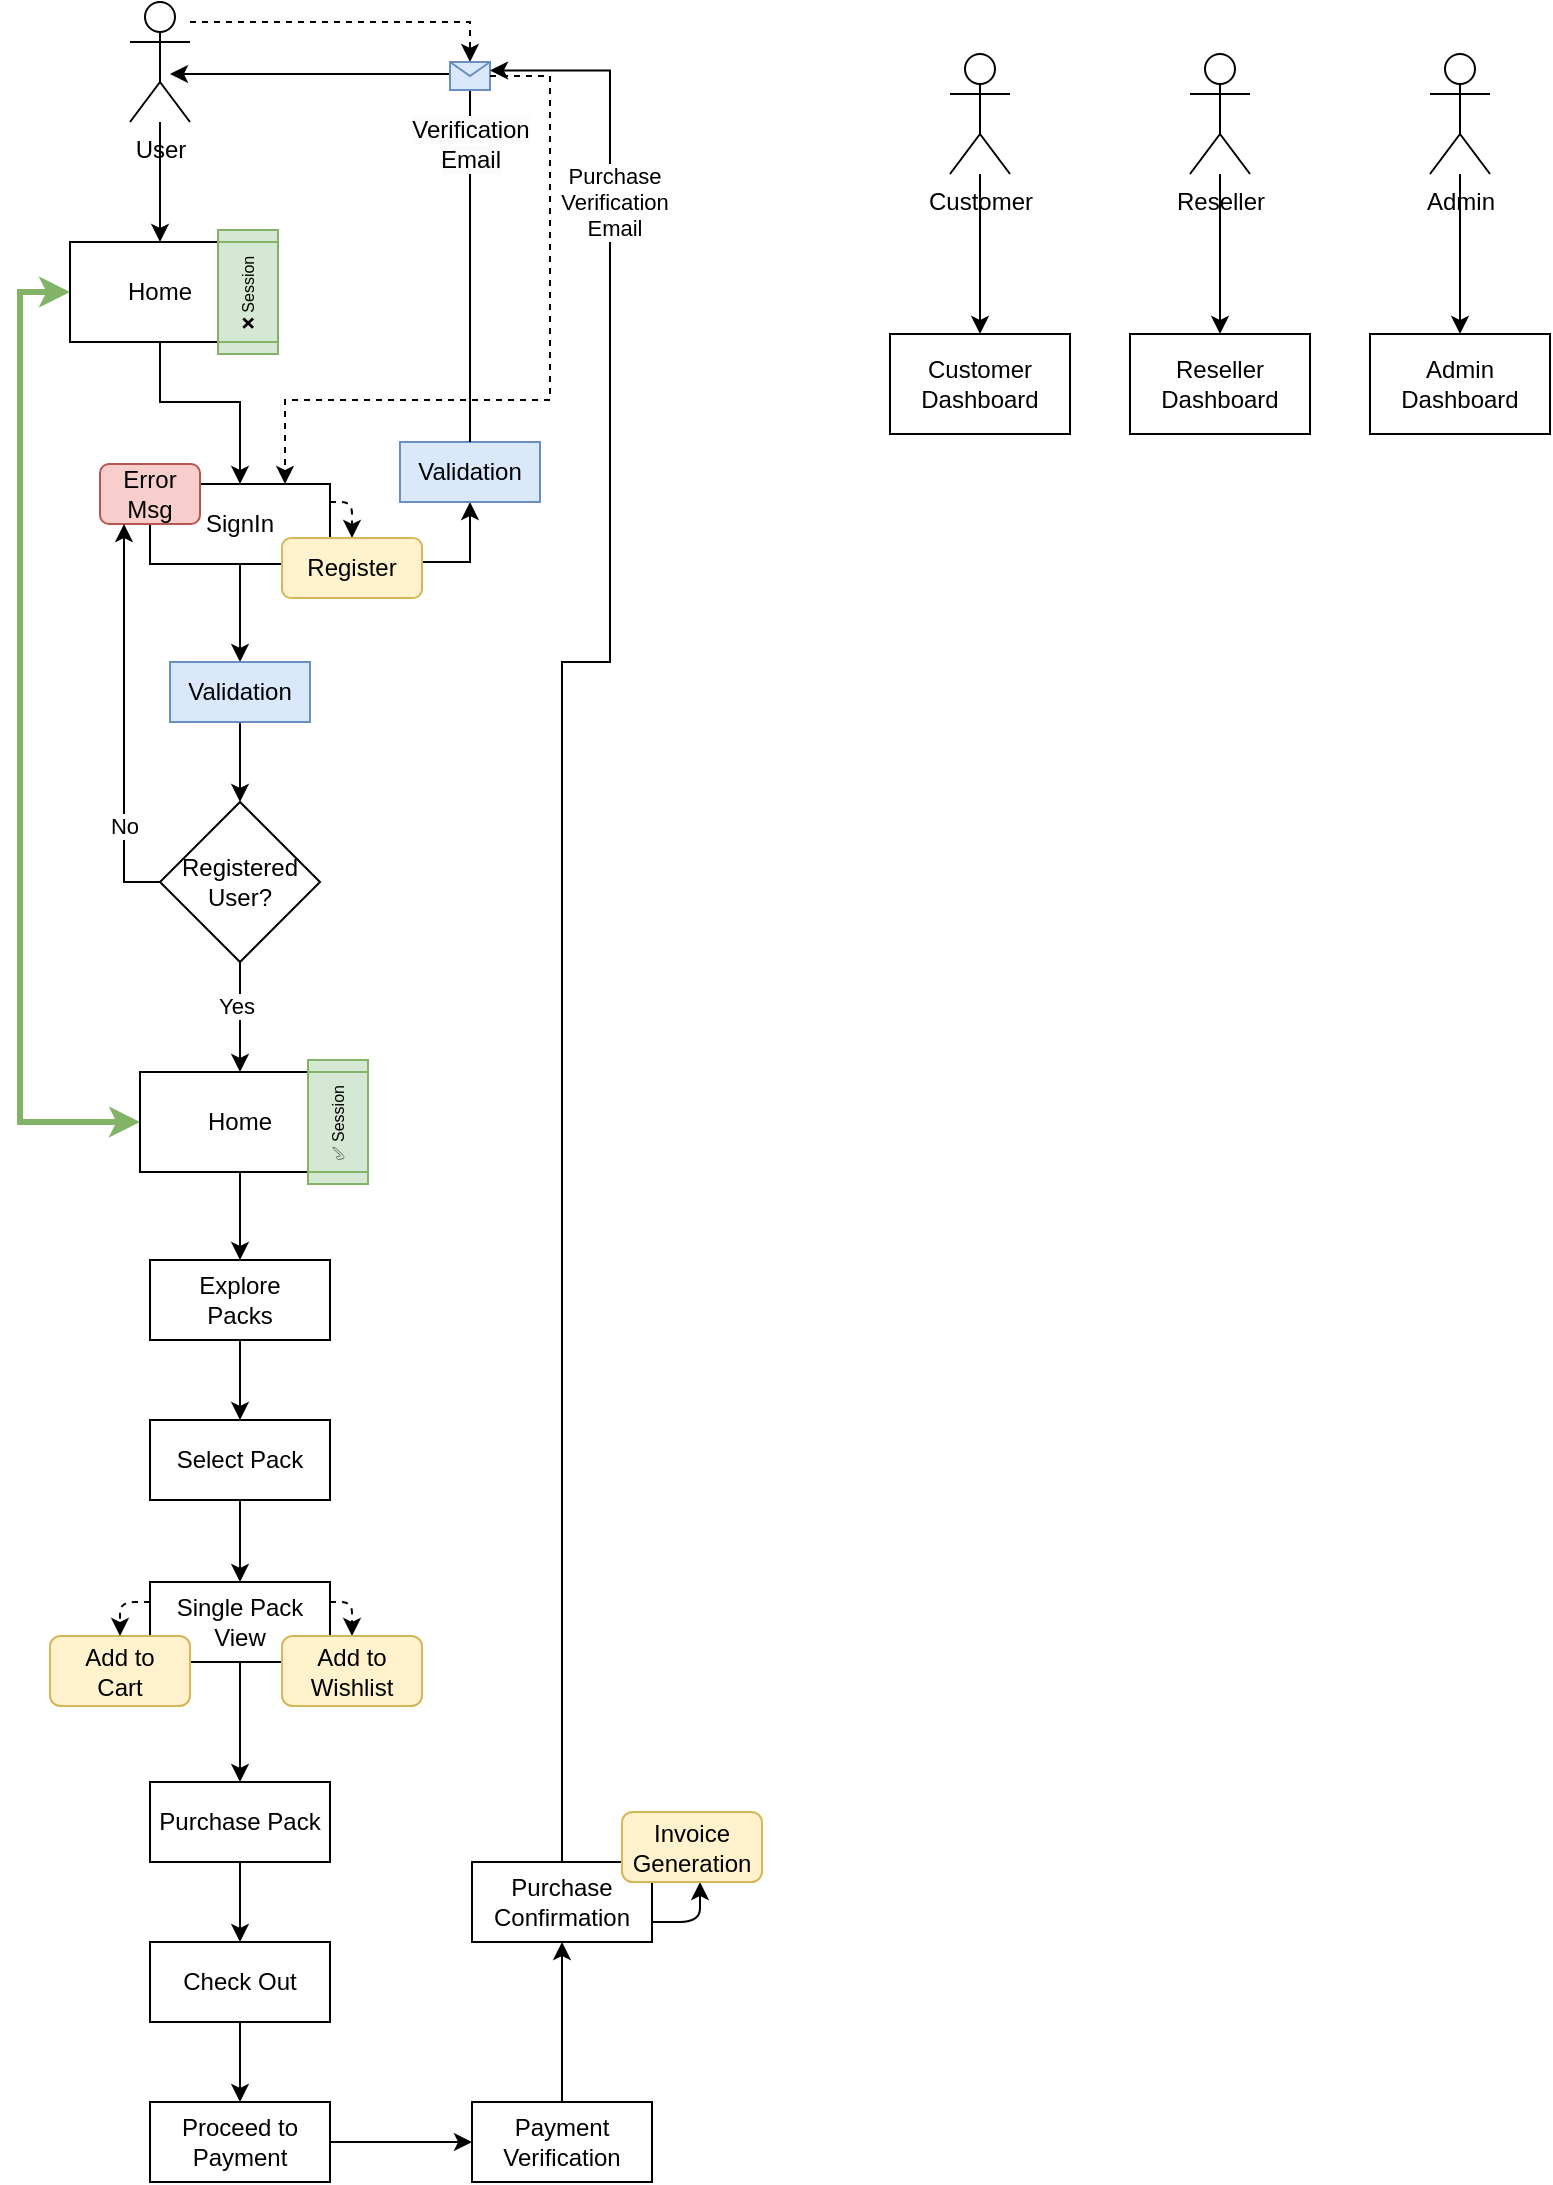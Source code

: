 <mxfile version="24.5.2" type="github">
  <diagram name="Page-1" id="_aQesUKbzHa6x40FF3ub">
    <mxGraphModel dx="2390" dy="1378" grid="1" gridSize="10" guides="1" tooltips="1" connect="1" arrows="1" fold="1" page="1" pageScale="1" pageWidth="827" pageHeight="1169" math="0" shadow="0">
      <root>
        <mxCell id="0" />
        <mxCell id="1" parent="0" />
        <mxCell id="apYx_cAYS3KFg23TpdSB-15" style="edgeStyle=orthogonalEdgeStyle;rounded=0;orthogonalLoop=1;jettySize=auto;html=1;dashed=1;" edge="1" parent="1" source="apYx_cAYS3KFg23TpdSB-1" target="apYx_cAYS3KFg23TpdSB-13">
          <mxGeometry relative="1" as="geometry">
            <mxPoint x="140" y="40" as="sourcePoint" />
            <Array as="points">
              <mxPoint x="240" y="40" />
            </Array>
          </mxGeometry>
        </mxCell>
        <mxCell id="apYx_cAYS3KFg23TpdSB-20" value="" style="edgeStyle=orthogonalEdgeStyle;rounded=0;orthogonalLoop=1;jettySize=auto;html=1;" edge="1" parent="1" source="apYx_cAYS3KFg23TpdSB-1" target="apYx_cAYS3KFg23TpdSB-19">
          <mxGeometry relative="1" as="geometry" />
        </mxCell>
        <mxCell id="apYx_cAYS3KFg23TpdSB-1" value="User" style="shape=umlActor;verticalLabelPosition=bottom;verticalAlign=top;html=1;outlineConnect=0;" vertex="1" parent="1">
          <mxGeometry x="70" y="30" width="30" height="60" as="geometry" />
        </mxCell>
        <mxCell id="apYx_cAYS3KFg23TpdSB-52" value="" style="edgeStyle=orthogonalEdgeStyle;rounded=0;orthogonalLoop=1;jettySize=auto;html=1;" edge="1" parent="1" source="apYx_cAYS3KFg23TpdSB-2" target="apYx_cAYS3KFg23TpdSB-44">
          <mxGeometry relative="1" as="geometry" />
        </mxCell>
        <mxCell id="apYx_cAYS3KFg23TpdSB-2" value="Reseller" style="shape=umlActor;verticalLabelPosition=bottom;verticalAlign=top;html=1;outlineConnect=0;" vertex="1" parent="1">
          <mxGeometry x="600" y="56" width="30" height="60" as="geometry" />
        </mxCell>
        <mxCell id="apYx_cAYS3KFg23TpdSB-53" value="" style="edgeStyle=orthogonalEdgeStyle;rounded=0;orthogonalLoop=1;jettySize=auto;html=1;" edge="1" parent="1" source="apYx_cAYS3KFg23TpdSB-3" target="apYx_cAYS3KFg23TpdSB-45">
          <mxGeometry relative="1" as="geometry" />
        </mxCell>
        <mxCell id="apYx_cAYS3KFg23TpdSB-3" value="Admin" style="shape=umlActor;verticalLabelPosition=bottom;verticalAlign=top;html=1;outlineConnect=0;" vertex="1" parent="1">
          <mxGeometry x="720" y="56" width="30" height="60" as="geometry" />
        </mxCell>
        <mxCell id="apYx_cAYS3KFg23TpdSB-7" style="edgeStyle=orthogonalEdgeStyle;rounded=1;orthogonalLoop=1;jettySize=auto;html=1;curved=0;dashed=1;" edge="1" parent="1" source="apYx_cAYS3KFg23TpdSB-4" target="apYx_cAYS3KFg23TpdSB-6">
          <mxGeometry relative="1" as="geometry">
            <Array as="points">
              <mxPoint x="181" y="280" />
            </Array>
          </mxGeometry>
        </mxCell>
        <mxCell id="apYx_cAYS3KFg23TpdSB-23" value="" style="edgeStyle=orthogonalEdgeStyle;rounded=0;orthogonalLoop=1;jettySize=auto;html=1;" edge="1" parent="1" source="apYx_cAYS3KFg23TpdSB-4" target="apYx_cAYS3KFg23TpdSB-22">
          <mxGeometry relative="1" as="geometry" />
        </mxCell>
        <mxCell id="apYx_cAYS3KFg23TpdSB-4" value="SignIn" style="rounded=0;whiteSpace=wrap;html=1;" vertex="1" parent="1">
          <mxGeometry x="80" y="271" width="90" height="40" as="geometry" />
        </mxCell>
        <mxCell id="apYx_cAYS3KFg23TpdSB-9" style="edgeStyle=orthogonalEdgeStyle;rounded=0;orthogonalLoop=1;jettySize=auto;html=1;entryX=0.5;entryY=1;entryDx=0;entryDy=0;" edge="1" parent="1" source="apYx_cAYS3KFg23TpdSB-6" target="apYx_cAYS3KFg23TpdSB-8">
          <mxGeometry relative="1" as="geometry">
            <mxPoint x="221" y="310" as="sourcePoint" />
            <Array as="points">
              <mxPoint x="240" y="310" />
            </Array>
          </mxGeometry>
        </mxCell>
        <mxCell id="apYx_cAYS3KFg23TpdSB-6" value="Register" style="rounded=1;whiteSpace=wrap;html=1;fillColor=#fff2cc;strokeColor=#d6b656;" vertex="1" parent="1">
          <mxGeometry x="146" y="298" width="70" height="30" as="geometry" />
        </mxCell>
        <mxCell id="apYx_cAYS3KFg23TpdSB-8" value="Validation" style="rounded=0;whiteSpace=wrap;html=1;fillColor=#dae8fc;strokeColor=#6c8ebf;" vertex="1" parent="1">
          <mxGeometry x="205" y="250" width="70" height="30" as="geometry" />
        </mxCell>
        <mxCell id="apYx_cAYS3KFg23TpdSB-12" value="" style="endArrow=classic;html=1;rounded=0;exitX=0.5;exitY=0;exitDx=0;exitDy=0;" edge="1" parent="1" source="apYx_cAYS3KFg23TpdSB-8">
          <mxGeometry relative="1" as="geometry">
            <mxPoint x="240" y="240" as="sourcePoint" />
            <mxPoint x="90" y="66" as="targetPoint" />
            <Array as="points">
              <mxPoint x="240" y="66" />
            </Array>
          </mxGeometry>
        </mxCell>
        <mxCell id="apYx_cAYS3KFg23TpdSB-13" value="" style="shape=message;html=1;outlineConnect=0;fillColor=#dae8fc;strokeColor=#6c8ebf;" vertex="1" parent="apYx_cAYS3KFg23TpdSB-12">
          <mxGeometry width="20" height="14" relative="1" as="geometry">
            <mxPoint x="-10" y="-23" as="offset" />
          </mxGeometry>
        </mxCell>
        <mxCell id="apYx_cAYS3KFg23TpdSB-14" value="&lt;span style=&quot;font-size: 12px; white-space: normal; background-color: rgb(251, 251, 251);&quot;&gt;Verification Email&lt;/span&gt;" style="edgeLabel;html=1;align=center;verticalAlign=middle;resizable=0;points=[];" vertex="1" connectable="0" parent="apYx_cAYS3KFg23TpdSB-12">
          <mxGeometry x="-0.208" relative="1" as="geometry">
            <mxPoint y="-17" as="offset" />
          </mxGeometry>
        </mxCell>
        <mxCell id="apYx_cAYS3KFg23TpdSB-18" style="edgeStyle=orthogonalEdgeStyle;rounded=0;orthogonalLoop=1;jettySize=auto;html=1;entryX=0.75;entryY=0;entryDx=0;entryDy=0;dashed=1;exitX=1;exitY=0.5;exitDx=0;exitDy=0;" edge="1" parent="1" source="apYx_cAYS3KFg23TpdSB-13" target="apYx_cAYS3KFg23TpdSB-4">
          <mxGeometry relative="1" as="geometry">
            <mxPoint x="220" y="250" as="sourcePoint" />
            <Array as="points">
              <mxPoint x="280" y="67" />
              <mxPoint x="280" y="229" />
              <mxPoint x="148" y="229" />
            </Array>
          </mxGeometry>
        </mxCell>
        <mxCell id="apYx_cAYS3KFg23TpdSB-21" value="" style="edgeStyle=orthogonalEdgeStyle;rounded=0;orthogonalLoop=1;jettySize=auto;html=1;" edge="1" parent="1" source="apYx_cAYS3KFg23TpdSB-19" target="apYx_cAYS3KFg23TpdSB-4">
          <mxGeometry relative="1" as="geometry">
            <Array as="points">
              <mxPoint x="85" y="230" />
              <mxPoint x="125" y="230" />
            </Array>
          </mxGeometry>
        </mxCell>
        <mxCell id="apYx_cAYS3KFg23TpdSB-37" style="edgeStyle=orthogonalEdgeStyle;rounded=0;orthogonalLoop=1;jettySize=auto;html=1;entryX=0;entryY=0.5;entryDx=0;entryDy=0;curved=0;fillColor=#d5e8d4;strokeColor=#82b366;startArrow=classic;startFill=1;strokeWidth=3;" edge="1" parent="1" source="apYx_cAYS3KFg23TpdSB-19" target="apYx_cAYS3KFg23TpdSB-36">
          <mxGeometry relative="1" as="geometry">
            <Array as="points">
              <mxPoint x="15" y="175" />
              <mxPoint x="15" y="590" />
            </Array>
          </mxGeometry>
        </mxCell>
        <mxCell id="apYx_cAYS3KFg23TpdSB-19" value="Home" style="rounded=0;whiteSpace=wrap;html=1;" vertex="1" parent="1">
          <mxGeometry x="40" y="150" width="90" height="50" as="geometry" />
        </mxCell>
        <mxCell id="apYx_cAYS3KFg23TpdSB-26" value="" style="edgeStyle=orthogonalEdgeStyle;rounded=0;orthogonalLoop=1;jettySize=auto;html=1;" edge="1" parent="1" source="apYx_cAYS3KFg23TpdSB-22" target="apYx_cAYS3KFg23TpdSB-25">
          <mxGeometry relative="1" as="geometry" />
        </mxCell>
        <mxCell id="apYx_cAYS3KFg23TpdSB-22" value="Validation" style="rounded=0;whiteSpace=wrap;html=1;fillColor=#dae8fc;strokeColor=#6c8ebf;" vertex="1" parent="1">
          <mxGeometry x="90" y="360" width="70" height="30" as="geometry" />
        </mxCell>
        <mxCell id="apYx_cAYS3KFg23TpdSB-27" value="" style="edgeStyle=orthogonalEdgeStyle;rounded=0;orthogonalLoop=1;jettySize=auto;html=1;entryX=0.5;entryY=0;entryDx=0;entryDy=0;" edge="1" parent="1" source="apYx_cAYS3KFg23TpdSB-25" target="apYx_cAYS3KFg23TpdSB-36">
          <mxGeometry relative="1" as="geometry" />
        </mxCell>
        <mxCell id="apYx_cAYS3KFg23TpdSB-28" value="Yes" style="edgeLabel;html=1;align=center;verticalAlign=middle;resizable=0;points=[];" vertex="1" connectable="0" parent="apYx_cAYS3KFg23TpdSB-27">
          <mxGeometry x="-0.181" relative="1" as="geometry">
            <mxPoint x="-2" y="-1" as="offset" />
          </mxGeometry>
        </mxCell>
        <mxCell id="apYx_cAYS3KFg23TpdSB-25" value="Registered User?" style="rhombus;whiteSpace=wrap;html=1;" vertex="1" parent="1">
          <mxGeometry x="85" y="430" width="80" height="80" as="geometry" />
        </mxCell>
        <mxCell id="apYx_cAYS3KFg23TpdSB-32" value="Error Msg" style="rounded=1;whiteSpace=wrap;html=1;fillColor=#f8cecc;strokeColor=#b85450;" vertex="1" parent="1">
          <mxGeometry x="55" y="261" width="50" height="30" as="geometry" />
        </mxCell>
        <mxCell id="apYx_cAYS3KFg23TpdSB-33" style="edgeStyle=orthogonalEdgeStyle;rounded=0;orthogonalLoop=1;jettySize=auto;html=1;entryX=0.25;entryY=1;entryDx=0;entryDy=0;" edge="1" parent="1" source="apYx_cAYS3KFg23TpdSB-25" target="apYx_cAYS3KFg23TpdSB-32">
          <mxGeometry relative="1" as="geometry">
            <Array as="points">
              <mxPoint x="67" y="470" />
              <mxPoint x="67" y="291" />
            </Array>
          </mxGeometry>
        </mxCell>
        <mxCell id="apYx_cAYS3KFg23TpdSB-35" value="No" style="edgeLabel;html=1;align=center;verticalAlign=middle;resizable=0;points=[];" vertex="1" connectable="0" parent="apYx_cAYS3KFg23TpdSB-33">
          <mxGeometry x="-0.327" relative="1" as="geometry">
            <mxPoint y="20" as="offset" />
          </mxGeometry>
        </mxCell>
        <mxCell id="apYx_cAYS3KFg23TpdSB-56" value="" style="edgeStyle=orthogonalEdgeStyle;rounded=0;orthogonalLoop=1;jettySize=auto;html=1;entryX=0.5;entryY=0;entryDx=0;entryDy=0;" edge="1" parent="1" source="apYx_cAYS3KFg23TpdSB-36" target="apYx_cAYS3KFg23TpdSB-57">
          <mxGeometry relative="1" as="geometry">
            <mxPoint x="125" y="695" as="targetPoint" />
          </mxGeometry>
        </mxCell>
        <mxCell id="apYx_cAYS3KFg23TpdSB-36" value="Home" style="rounded=0;whiteSpace=wrap;html=1;" vertex="1" parent="1">
          <mxGeometry x="75" y="565" width="100" height="50" as="geometry" />
        </mxCell>
        <mxCell id="apYx_cAYS3KFg23TpdSB-39" value="Customer&lt;div&gt;Dashboard&lt;/div&gt;" style="rounded=0;whiteSpace=wrap;html=1;" vertex="1" parent="1">
          <mxGeometry x="450" y="196" width="90" height="50" as="geometry" />
        </mxCell>
        <mxCell id="apYx_cAYS3KFg23TpdSB-41" value="&lt;p style=&quot;line-height: 70%;&quot;&gt;&lt;font style=&quot;font-size: 8px;&quot;&gt;❌ Session&lt;/font&gt;&lt;/p&gt;" style="shape=process;whiteSpace=wrap;html=1;backgroundOutline=1;fillColor=#d5e8d4;strokeColor=#82b366;rotation=-90;" vertex="1" parent="1">
          <mxGeometry x="98" y="160" width="62" height="30" as="geometry" />
        </mxCell>
        <mxCell id="apYx_cAYS3KFg23TpdSB-42" value="&lt;p style=&quot;line-height: 70%;&quot;&gt;&lt;font style=&quot;font-size: 8px;&quot;&gt;✅ Session&lt;/font&gt;&lt;/p&gt;" style="shape=process;whiteSpace=wrap;html=1;backgroundOutline=1;fillColor=#d5e8d4;strokeColor=#82b366;rotation=-90;" vertex="1" parent="1">
          <mxGeometry x="143" y="575" width="62" height="30" as="geometry" />
        </mxCell>
        <mxCell id="apYx_cAYS3KFg23TpdSB-51" value="" style="edgeStyle=orthogonalEdgeStyle;rounded=0;orthogonalLoop=1;jettySize=auto;html=1;" edge="1" parent="1" source="apYx_cAYS3KFg23TpdSB-43" target="apYx_cAYS3KFg23TpdSB-39">
          <mxGeometry relative="1" as="geometry" />
        </mxCell>
        <mxCell id="apYx_cAYS3KFg23TpdSB-43" value="Customer" style="shape=umlActor;verticalLabelPosition=bottom;verticalAlign=top;html=1;outlineConnect=0;" vertex="1" parent="1">
          <mxGeometry x="480" y="56" width="30" height="60" as="geometry" />
        </mxCell>
        <mxCell id="apYx_cAYS3KFg23TpdSB-44" value="Reseller&lt;div&gt;Dashboard&lt;/div&gt;" style="rounded=0;whiteSpace=wrap;html=1;" vertex="1" parent="1">
          <mxGeometry x="570" y="196" width="90" height="50" as="geometry" />
        </mxCell>
        <mxCell id="apYx_cAYS3KFg23TpdSB-45" value="Admin&lt;div&gt;Dashboard&lt;/div&gt;" style="rounded=0;whiteSpace=wrap;html=1;" vertex="1" parent="1">
          <mxGeometry x="690" y="196" width="90" height="50" as="geometry" />
        </mxCell>
        <mxCell id="apYx_cAYS3KFg23TpdSB-59" value="" style="edgeStyle=orthogonalEdgeStyle;rounded=0;orthogonalLoop=1;jettySize=auto;html=1;" edge="1" parent="1" source="apYx_cAYS3KFg23TpdSB-57" target="apYx_cAYS3KFg23TpdSB-58">
          <mxGeometry relative="1" as="geometry" />
        </mxCell>
        <mxCell id="apYx_cAYS3KFg23TpdSB-57" value="Explore&lt;div&gt;Packs&lt;/div&gt;" style="rounded=0;whiteSpace=wrap;html=1;" vertex="1" parent="1">
          <mxGeometry x="80" y="659" width="90" height="40" as="geometry" />
        </mxCell>
        <mxCell id="apYx_cAYS3KFg23TpdSB-61" value="" style="edgeStyle=orthogonalEdgeStyle;rounded=0;orthogonalLoop=1;jettySize=auto;html=1;" edge="1" parent="1" source="apYx_cAYS3KFg23TpdSB-58" target="apYx_cAYS3KFg23TpdSB-60">
          <mxGeometry relative="1" as="geometry" />
        </mxCell>
        <mxCell id="apYx_cAYS3KFg23TpdSB-58" value="Select Pack" style="rounded=0;whiteSpace=wrap;html=1;" vertex="1" parent="1">
          <mxGeometry x="80" y="739" width="90" height="40" as="geometry" />
        </mxCell>
        <mxCell id="apYx_cAYS3KFg23TpdSB-63" style="edgeStyle=orthogonalEdgeStyle;rounded=1;orthogonalLoop=1;jettySize=auto;html=1;entryX=0.5;entryY=0;entryDx=0;entryDy=0;curved=0;dashed=1;" edge="1" parent="1" source="apYx_cAYS3KFg23TpdSB-60" target="apYx_cAYS3KFg23TpdSB-62">
          <mxGeometry relative="1" as="geometry">
            <Array as="points">
              <mxPoint x="181" y="830" />
            </Array>
          </mxGeometry>
        </mxCell>
        <mxCell id="apYx_cAYS3KFg23TpdSB-67" value="" style="edgeStyle=orthogonalEdgeStyle;rounded=0;orthogonalLoop=1;jettySize=auto;html=1;" edge="1" parent="1" source="apYx_cAYS3KFg23TpdSB-60" target="apYx_cAYS3KFg23TpdSB-66">
          <mxGeometry relative="1" as="geometry" />
        </mxCell>
        <mxCell id="apYx_cAYS3KFg23TpdSB-60" value="Single Pack View" style="rounded=0;whiteSpace=wrap;html=1;" vertex="1" parent="1">
          <mxGeometry x="80" y="820" width="90" height="40" as="geometry" />
        </mxCell>
        <mxCell id="apYx_cAYS3KFg23TpdSB-62" value="Add to Wishlist" style="rounded=1;whiteSpace=wrap;html=1;fillColor=#fff2cc;strokeColor=#d6b656;" vertex="1" parent="1">
          <mxGeometry x="146" y="847" width="70" height="35" as="geometry" />
        </mxCell>
        <mxCell id="apYx_cAYS3KFg23TpdSB-64" value="Add to&lt;div&gt;Cart&lt;/div&gt;" style="rounded=1;whiteSpace=wrap;html=1;fillColor=#fff2cc;strokeColor=#d6b656;" vertex="1" parent="1">
          <mxGeometry x="30" y="847" width="70" height="35" as="geometry" />
        </mxCell>
        <mxCell id="apYx_cAYS3KFg23TpdSB-65" style="edgeStyle=orthogonalEdgeStyle;rounded=1;orthogonalLoop=1;jettySize=auto;html=1;entryX=0.5;entryY=0;entryDx=0;entryDy=0;curved=0;dashed=1;exitX=0;exitY=0.25;exitDx=0;exitDy=0;" edge="1" parent="1" source="apYx_cAYS3KFg23TpdSB-60" target="apYx_cAYS3KFg23TpdSB-64">
          <mxGeometry relative="1" as="geometry">
            <mxPoint x="180" y="840" as="sourcePoint" />
            <mxPoint x="191" y="855" as="targetPoint" />
            <Array as="points">
              <mxPoint x="65" y="830" />
            </Array>
          </mxGeometry>
        </mxCell>
        <mxCell id="apYx_cAYS3KFg23TpdSB-69" value="" style="edgeStyle=orthogonalEdgeStyle;rounded=0;orthogonalLoop=1;jettySize=auto;html=1;" edge="1" parent="1" source="apYx_cAYS3KFg23TpdSB-66" target="apYx_cAYS3KFg23TpdSB-68">
          <mxGeometry relative="1" as="geometry" />
        </mxCell>
        <mxCell id="apYx_cAYS3KFg23TpdSB-66" value="Purchase Pack" style="rounded=0;whiteSpace=wrap;html=1;" vertex="1" parent="1">
          <mxGeometry x="80" y="920" width="90" height="40" as="geometry" />
        </mxCell>
        <mxCell id="apYx_cAYS3KFg23TpdSB-71" value="" style="edgeStyle=orthogonalEdgeStyle;rounded=0;orthogonalLoop=1;jettySize=auto;html=1;" edge="1" parent="1" source="apYx_cAYS3KFg23TpdSB-68" target="apYx_cAYS3KFg23TpdSB-70">
          <mxGeometry relative="1" as="geometry" />
        </mxCell>
        <mxCell id="apYx_cAYS3KFg23TpdSB-68" value="Check Out" style="rounded=0;whiteSpace=wrap;html=1;" vertex="1" parent="1">
          <mxGeometry x="80" y="1000" width="90" height="40" as="geometry" />
        </mxCell>
        <mxCell id="apYx_cAYS3KFg23TpdSB-73" value="" style="edgeStyle=orthogonalEdgeStyle;rounded=0;orthogonalLoop=1;jettySize=auto;html=1;" edge="1" parent="1" source="apYx_cAYS3KFg23TpdSB-70" target="apYx_cAYS3KFg23TpdSB-72">
          <mxGeometry relative="1" as="geometry" />
        </mxCell>
        <mxCell id="apYx_cAYS3KFg23TpdSB-70" value="Proceed to Payment" style="rounded=0;whiteSpace=wrap;html=1;" vertex="1" parent="1">
          <mxGeometry x="80" y="1080" width="90" height="40" as="geometry" />
        </mxCell>
        <mxCell id="apYx_cAYS3KFg23TpdSB-75" value="" style="edgeStyle=orthogonalEdgeStyle;rounded=0;orthogonalLoop=1;jettySize=auto;html=1;" edge="1" parent="1" source="apYx_cAYS3KFg23TpdSB-72" target="apYx_cAYS3KFg23TpdSB-74">
          <mxGeometry relative="1" as="geometry" />
        </mxCell>
        <mxCell id="apYx_cAYS3KFg23TpdSB-72" value="Payment Verification" style="rounded=0;whiteSpace=wrap;html=1;" vertex="1" parent="1">
          <mxGeometry x="241" y="1080" width="90" height="40" as="geometry" />
        </mxCell>
        <mxCell id="apYx_cAYS3KFg23TpdSB-76" style="edgeStyle=orthogonalEdgeStyle;rounded=0;orthogonalLoop=1;jettySize=auto;html=1;entryX=1;entryY=0.3;entryDx=0;entryDy=0;exitX=0.5;exitY=0;exitDx=0;exitDy=0;" edge="1" parent="1" source="apYx_cAYS3KFg23TpdSB-74" target="apYx_cAYS3KFg23TpdSB-13">
          <mxGeometry relative="1" as="geometry">
            <Array as="points">
              <mxPoint x="286" y="360" />
              <mxPoint x="310" y="360" />
              <mxPoint x="310" y="65" />
            </Array>
          </mxGeometry>
        </mxCell>
        <mxCell id="apYx_cAYS3KFg23TpdSB-77" value="Purchase&lt;div&gt;Verification&lt;/div&gt;&lt;div&gt;Email&lt;/div&gt;" style="edgeLabel;html=1;align=center;verticalAlign=middle;resizable=0;points=[];" vertex="1" connectable="0" parent="apYx_cAYS3KFg23TpdSB-76">
          <mxGeometry x="0.703" y="-2" relative="1" as="geometry">
            <mxPoint y="-20" as="offset" />
          </mxGeometry>
        </mxCell>
        <mxCell id="apYx_cAYS3KFg23TpdSB-79" style="edgeStyle=orthogonalEdgeStyle;rounded=1;orthogonalLoop=1;jettySize=auto;html=1;curved=0;" edge="1" parent="1" source="apYx_cAYS3KFg23TpdSB-74" target="apYx_cAYS3KFg23TpdSB-78">
          <mxGeometry relative="1" as="geometry">
            <Array as="points">
              <mxPoint x="355" y="990" />
            </Array>
          </mxGeometry>
        </mxCell>
        <mxCell id="apYx_cAYS3KFg23TpdSB-74" value="Purchase Confirmation" style="rounded=0;whiteSpace=wrap;html=1;" vertex="1" parent="1">
          <mxGeometry x="241" y="960" width="90" height="40" as="geometry" />
        </mxCell>
        <mxCell id="apYx_cAYS3KFg23TpdSB-78" value="Invoice Generation" style="rounded=1;whiteSpace=wrap;html=1;fillColor=#fff2cc;strokeColor=#d6b656;" vertex="1" parent="1">
          <mxGeometry x="316" y="935" width="70" height="35" as="geometry" />
        </mxCell>
      </root>
    </mxGraphModel>
  </diagram>
</mxfile>
